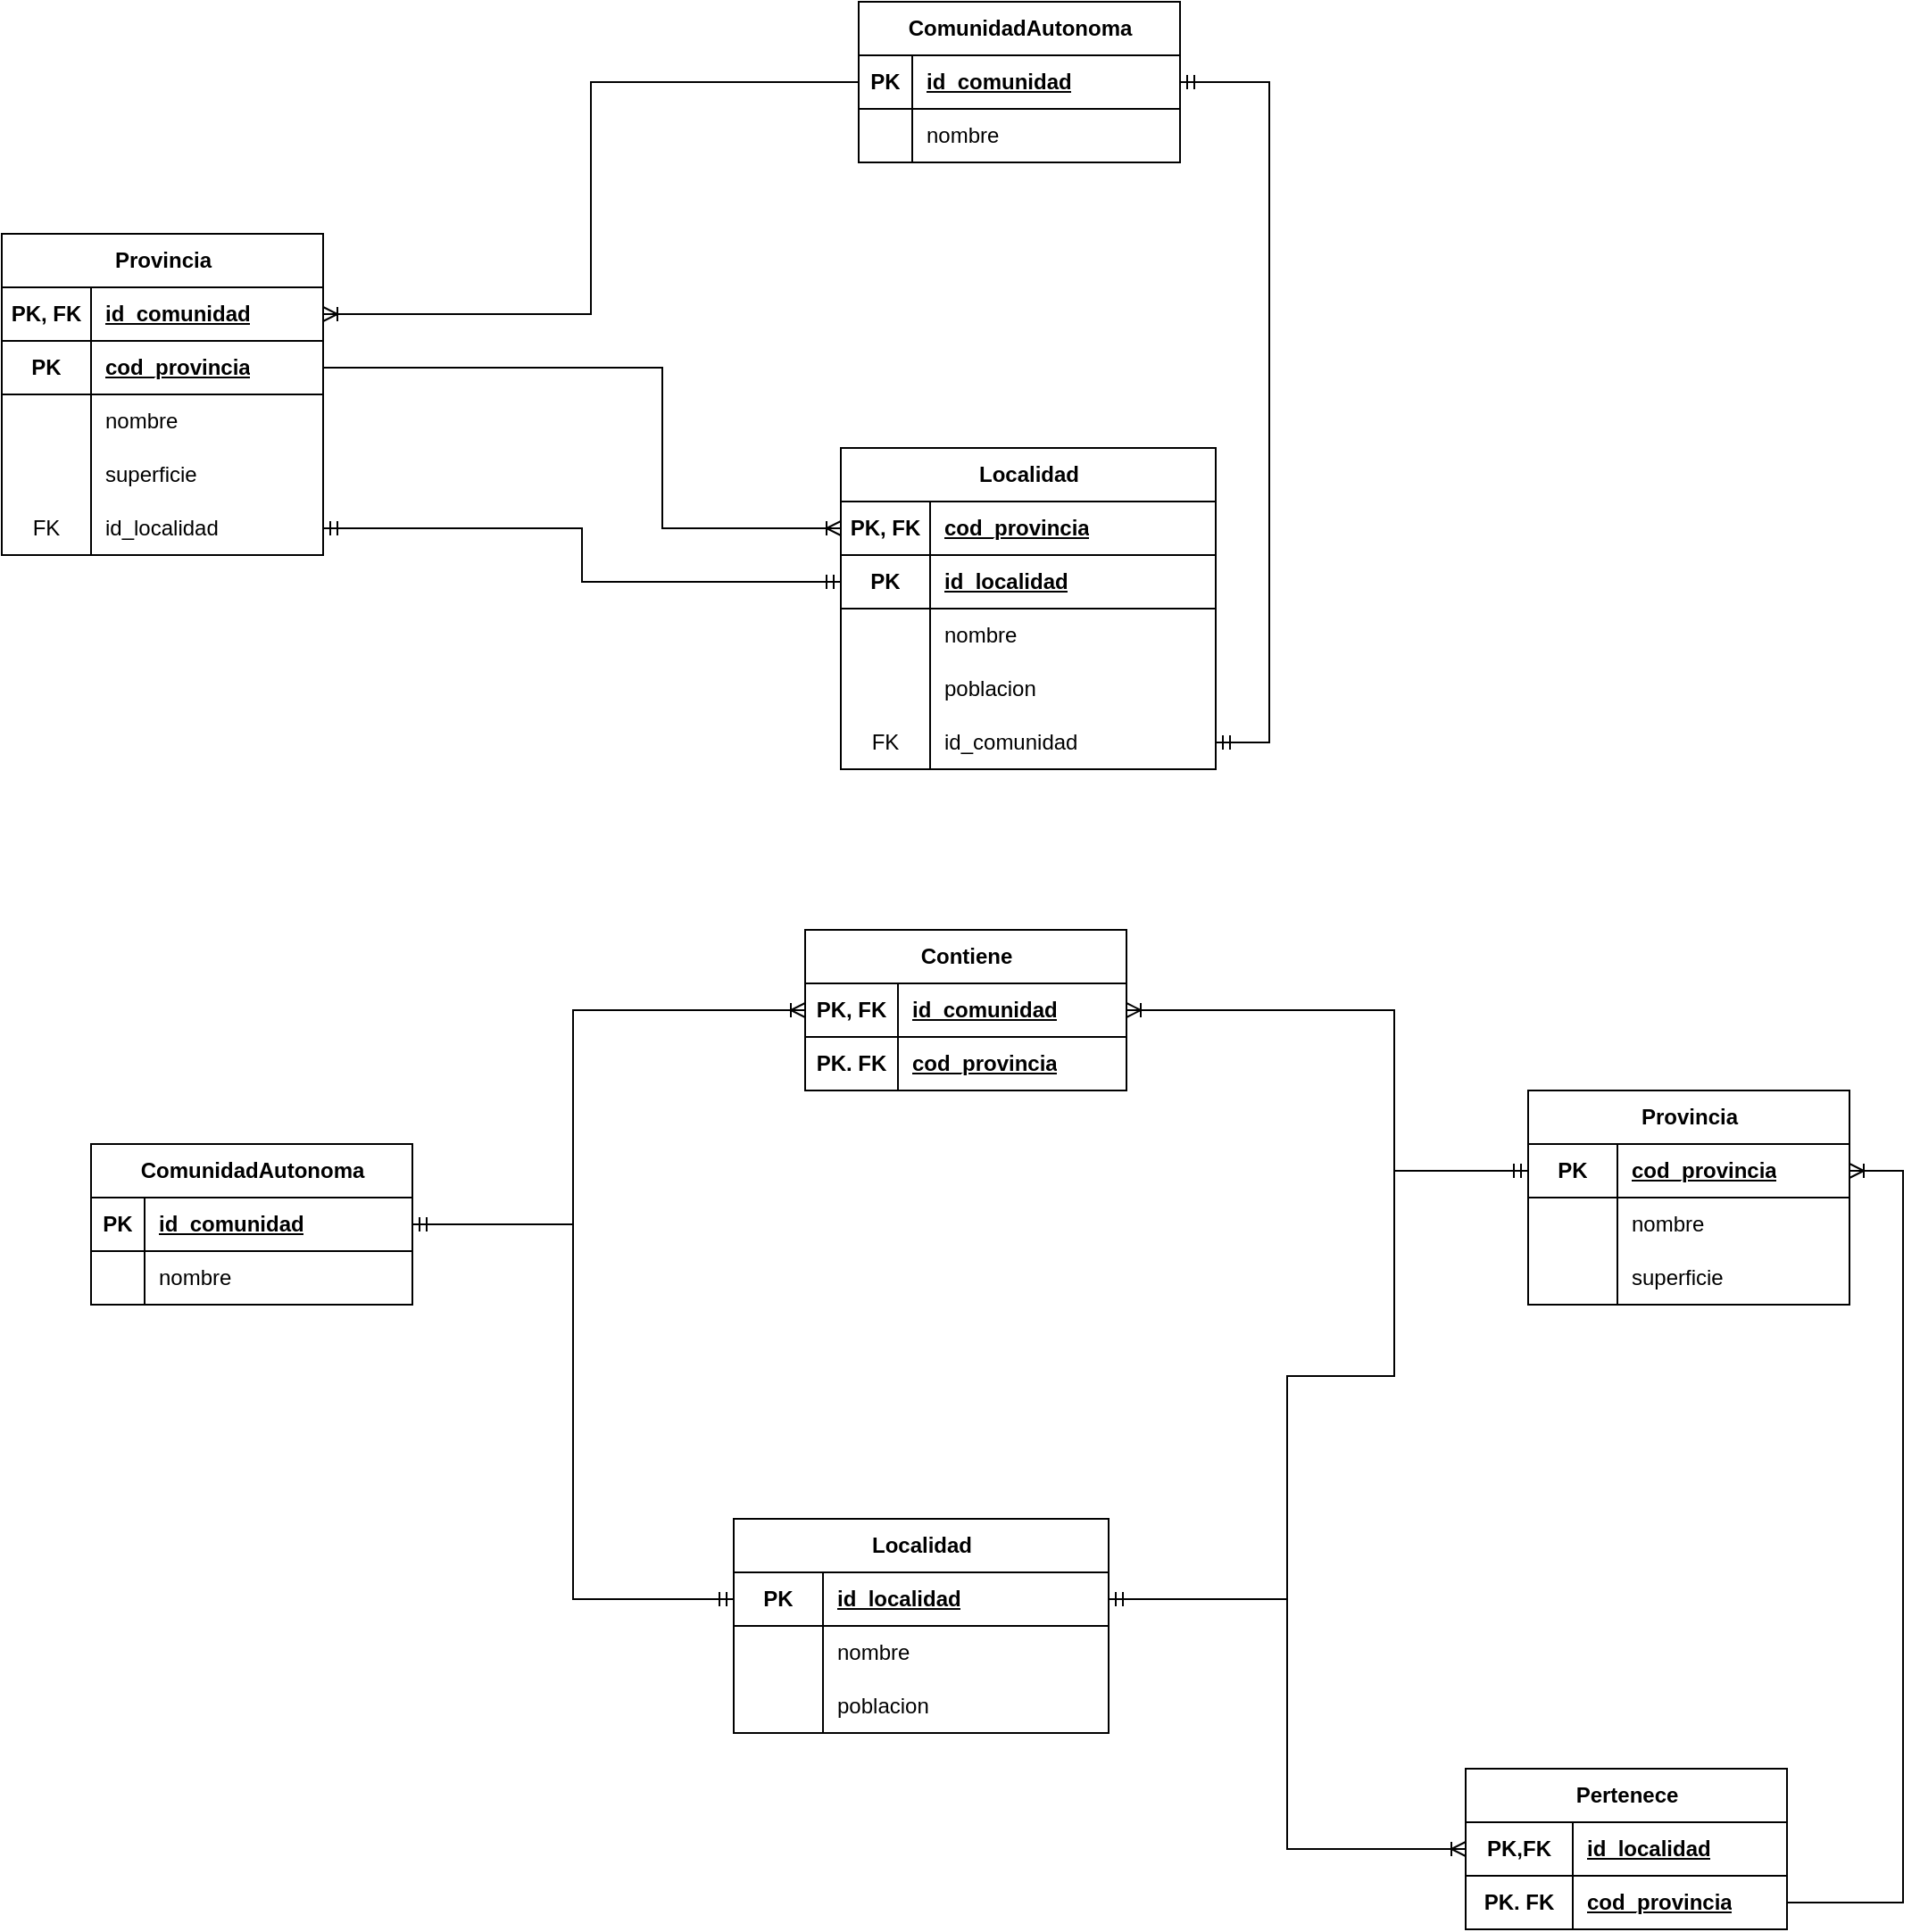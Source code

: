 <mxfile version="22.1.21" type="device">
  <diagram id="R2lEEEUBdFMjLlhIrx00" name="Page-1">
    <mxGraphModel dx="2537" dy="2093" grid="1" gridSize="10" guides="1" tooltips="1" connect="1" arrows="1" fold="1" page="1" pageScale="1" pageWidth="850" pageHeight="1100" math="0" shadow="0" extFonts="Permanent Marker^https://fonts.googleapis.com/css?family=Permanent+Marker">
      <root>
        <mxCell id="0" />
        <mxCell id="1" parent="0" />
        <mxCell id="iid3yzYZGZZN3bT5JCuP-1" value="ComunidadAutonoma" style="shape=table;startSize=30;container=1;collapsible=1;childLayout=tableLayout;fixedRows=1;rowLines=0;fontStyle=1;align=center;resizeLast=1;html=1;" vertex="1" parent="1">
          <mxGeometry x="-130" y="-90" width="180" height="90" as="geometry" />
        </mxCell>
        <mxCell id="iid3yzYZGZZN3bT5JCuP-2" value="" style="shape=tableRow;horizontal=0;startSize=0;swimlaneHead=0;swimlaneBody=0;fillColor=none;collapsible=0;dropTarget=0;points=[[0,0.5],[1,0.5]];portConstraint=eastwest;top=0;left=0;right=0;bottom=1;" vertex="1" parent="iid3yzYZGZZN3bT5JCuP-1">
          <mxGeometry y="30" width="180" height="30" as="geometry" />
        </mxCell>
        <mxCell id="iid3yzYZGZZN3bT5JCuP-3" value="PK" style="shape=partialRectangle;connectable=0;fillColor=none;top=0;left=0;bottom=0;right=0;fontStyle=1;overflow=hidden;whiteSpace=wrap;html=1;" vertex="1" parent="iid3yzYZGZZN3bT5JCuP-2">
          <mxGeometry width="30" height="30" as="geometry">
            <mxRectangle width="30" height="30" as="alternateBounds" />
          </mxGeometry>
        </mxCell>
        <mxCell id="iid3yzYZGZZN3bT5JCuP-4" value="id_comunidad" style="shape=partialRectangle;connectable=0;fillColor=none;top=0;left=0;bottom=0;right=0;align=left;spacingLeft=6;fontStyle=5;overflow=hidden;whiteSpace=wrap;html=1;" vertex="1" parent="iid3yzYZGZZN3bT5JCuP-2">
          <mxGeometry x="30" width="150" height="30" as="geometry">
            <mxRectangle width="150" height="30" as="alternateBounds" />
          </mxGeometry>
        </mxCell>
        <mxCell id="iid3yzYZGZZN3bT5JCuP-5" value="" style="shape=tableRow;horizontal=0;startSize=0;swimlaneHead=0;swimlaneBody=0;fillColor=none;collapsible=0;dropTarget=0;points=[[0,0.5],[1,0.5]];portConstraint=eastwest;top=0;left=0;right=0;bottom=0;" vertex="1" parent="iid3yzYZGZZN3bT5JCuP-1">
          <mxGeometry y="60" width="180" height="30" as="geometry" />
        </mxCell>
        <mxCell id="iid3yzYZGZZN3bT5JCuP-6" value="" style="shape=partialRectangle;connectable=0;fillColor=none;top=0;left=0;bottom=0;right=0;editable=1;overflow=hidden;whiteSpace=wrap;html=1;" vertex="1" parent="iid3yzYZGZZN3bT5JCuP-5">
          <mxGeometry width="30" height="30" as="geometry">
            <mxRectangle width="30" height="30" as="alternateBounds" />
          </mxGeometry>
        </mxCell>
        <mxCell id="iid3yzYZGZZN3bT5JCuP-7" value="nombre" style="shape=partialRectangle;connectable=0;fillColor=none;top=0;left=0;bottom=0;right=0;align=left;spacingLeft=6;overflow=hidden;whiteSpace=wrap;html=1;" vertex="1" parent="iid3yzYZGZZN3bT5JCuP-5">
          <mxGeometry x="30" width="150" height="30" as="geometry">
            <mxRectangle width="150" height="30" as="alternateBounds" />
          </mxGeometry>
        </mxCell>
        <mxCell id="iid3yzYZGZZN3bT5JCuP-14" value="Provincia" style="shape=table;startSize=30;container=1;collapsible=1;childLayout=tableLayout;fixedRows=1;rowLines=0;fontStyle=1;align=center;resizeLast=1;html=1;" vertex="1" parent="1">
          <mxGeometry x="-610" y="40" width="180" height="180" as="geometry" />
        </mxCell>
        <mxCell id="iid3yzYZGZZN3bT5JCuP-51" value="" style="shape=tableRow;horizontal=0;startSize=0;swimlaneHead=0;swimlaneBody=0;fillColor=none;collapsible=0;dropTarget=0;points=[[0,0.5],[1,0.5]];portConstraint=eastwest;top=0;left=0;right=0;bottom=1;" vertex="1" parent="iid3yzYZGZZN3bT5JCuP-14">
          <mxGeometry y="30" width="180" height="30" as="geometry" />
        </mxCell>
        <mxCell id="iid3yzYZGZZN3bT5JCuP-52" value="PK, FK" style="shape=partialRectangle;connectable=0;fillColor=none;top=0;left=0;bottom=0;right=0;fontStyle=1;overflow=hidden;whiteSpace=wrap;html=1;" vertex="1" parent="iid3yzYZGZZN3bT5JCuP-51">
          <mxGeometry width="50" height="30" as="geometry">
            <mxRectangle width="50" height="30" as="alternateBounds" />
          </mxGeometry>
        </mxCell>
        <mxCell id="iid3yzYZGZZN3bT5JCuP-53" value="id_comunidad" style="shape=partialRectangle;connectable=0;fillColor=none;top=0;left=0;bottom=0;right=0;align=left;spacingLeft=6;fontStyle=5;overflow=hidden;whiteSpace=wrap;html=1;" vertex="1" parent="iid3yzYZGZZN3bT5JCuP-51">
          <mxGeometry x="50" width="130" height="30" as="geometry">
            <mxRectangle width="130" height="30" as="alternateBounds" />
          </mxGeometry>
        </mxCell>
        <mxCell id="iid3yzYZGZZN3bT5JCuP-15" value="" style="shape=tableRow;horizontal=0;startSize=0;swimlaneHead=0;swimlaneBody=0;fillColor=none;collapsible=0;dropTarget=0;points=[[0,0.5],[1,0.5]];portConstraint=eastwest;top=0;left=0;right=0;bottom=1;" vertex="1" parent="iid3yzYZGZZN3bT5JCuP-14">
          <mxGeometry y="60" width="180" height="30" as="geometry" />
        </mxCell>
        <mxCell id="iid3yzYZGZZN3bT5JCuP-16" value="PK" style="shape=partialRectangle;connectable=0;fillColor=none;top=0;left=0;bottom=0;right=0;fontStyle=1;overflow=hidden;whiteSpace=wrap;html=1;" vertex="1" parent="iid3yzYZGZZN3bT5JCuP-15">
          <mxGeometry width="50" height="30" as="geometry">
            <mxRectangle width="50" height="30" as="alternateBounds" />
          </mxGeometry>
        </mxCell>
        <mxCell id="iid3yzYZGZZN3bT5JCuP-17" value="cod_provincia" style="shape=partialRectangle;connectable=0;fillColor=none;top=0;left=0;bottom=0;right=0;align=left;spacingLeft=6;fontStyle=5;overflow=hidden;whiteSpace=wrap;html=1;" vertex="1" parent="iid3yzYZGZZN3bT5JCuP-15">
          <mxGeometry x="50" width="130" height="30" as="geometry">
            <mxRectangle width="130" height="30" as="alternateBounds" />
          </mxGeometry>
        </mxCell>
        <mxCell id="iid3yzYZGZZN3bT5JCuP-18" value="" style="shape=tableRow;horizontal=0;startSize=0;swimlaneHead=0;swimlaneBody=0;fillColor=none;collapsible=0;dropTarget=0;points=[[0,0.5],[1,0.5]];portConstraint=eastwest;top=0;left=0;right=0;bottom=0;" vertex="1" parent="iid3yzYZGZZN3bT5JCuP-14">
          <mxGeometry y="90" width="180" height="30" as="geometry" />
        </mxCell>
        <mxCell id="iid3yzYZGZZN3bT5JCuP-19" value="" style="shape=partialRectangle;connectable=0;fillColor=none;top=0;left=0;bottom=0;right=0;editable=1;overflow=hidden;whiteSpace=wrap;html=1;" vertex="1" parent="iid3yzYZGZZN3bT5JCuP-18">
          <mxGeometry width="50" height="30" as="geometry">
            <mxRectangle width="50" height="30" as="alternateBounds" />
          </mxGeometry>
        </mxCell>
        <mxCell id="iid3yzYZGZZN3bT5JCuP-20" value="nombre" style="shape=partialRectangle;connectable=0;fillColor=none;top=0;left=0;bottom=0;right=0;align=left;spacingLeft=6;overflow=hidden;whiteSpace=wrap;html=1;" vertex="1" parent="iid3yzYZGZZN3bT5JCuP-18">
          <mxGeometry x="50" width="130" height="30" as="geometry">
            <mxRectangle width="130" height="30" as="alternateBounds" />
          </mxGeometry>
        </mxCell>
        <mxCell id="iid3yzYZGZZN3bT5JCuP-21" value="" style="shape=tableRow;horizontal=0;startSize=0;swimlaneHead=0;swimlaneBody=0;fillColor=none;collapsible=0;dropTarget=0;points=[[0,0.5],[1,0.5]];portConstraint=eastwest;top=0;left=0;right=0;bottom=0;" vertex="1" parent="iid3yzYZGZZN3bT5JCuP-14">
          <mxGeometry y="120" width="180" height="30" as="geometry" />
        </mxCell>
        <mxCell id="iid3yzYZGZZN3bT5JCuP-22" value="" style="shape=partialRectangle;connectable=0;fillColor=none;top=0;left=0;bottom=0;right=0;editable=1;overflow=hidden;whiteSpace=wrap;html=1;" vertex="1" parent="iid3yzYZGZZN3bT5JCuP-21">
          <mxGeometry width="50" height="30" as="geometry">
            <mxRectangle width="50" height="30" as="alternateBounds" />
          </mxGeometry>
        </mxCell>
        <mxCell id="iid3yzYZGZZN3bT5JCuP-23" value="superficie" style="shape=partialRectangle;connectable=0;fillColor=none;top=0;left=0;bottom=0;right=0;align=left;spacingLeft=6;overflow=hidden;whiteSpace=wrap;html=1;" vertex="1" parent="iid3yzYZGZZN3bT5JCuP-21">
          <mxGeometry x="50" width="130" height="30" as="geometry">
            <mxRectangle width="130" height="30" as="alternateBounds" />
          </mxGeometry>
        </mxCell>
        <mxCell id="iid3yzYZGZZN3bT5JCuP-44" value="" style="shape=tableRow;horizontal=0;startSize=0;swimlaneHead=0;swimlaneBody=0;fillColor=none;collapsible=0;dropTarget=0;points=[[0,0.5],[1,0.5]];portConstraint=eastwest;top=0;left=0;right=0;bottom=0;" vertex="1" parent="iid3yzYZGZZN3bT5JCuP-14">
          <mxGeometry y="150" width="180" height="30" as="geometry" />
        </mxCell>
        <mxCell id="iid3yzYZGZZN3bT5JCuP-45" value="FK" style="shape=partialRectangle;connectable=0;fillColor=none;top=0;left=0;bottom=0;right=0;fontStyle=0;overflow=hidden;whiteSpace=wrap;html=1;" vertex="1" parent="iid3yzYZGZZN3bT5JCuP-44">
          <mxGeometry width="50" height="30" as="geometry">
            <mxRectangle width="50" height="30" as="alternateBounds" />
          </mxGeometry>
        </mxCell>
        <mxCell id="iid3yzYZGZZN3bT5JCuP-46" value="id_localidad" style="shape=partialRectangle;connectable=0;fillColor=none;top=0;left=0;bottom=0;right=0;align=left;spacingLeft=6;fontStyle=0;overflow=hidden;whiteSpace=wrap;html=1;" vertex="1" parent="iid3yzYZGZZN3bT5JCuP-44">
          <mxGeometry x="50" width="130" height="30" as="geometry">
            <mxRectangle width="130" height="30" as="alternateBounds" />
          </mxGeometry>
        </mxCell>
        <mxCell id="iid3yzYZGZZN3bT5JCuP-27" value="Localidad" style="shape=table;startSize=30;container=1;collapsible=1;childLayout=tableLayout;fixedRows=1;rowLines=0;fontStyle=1;align=center;resizeLast=1;html=1;" vertex="1" parent="1">
          <mxGeometry x="-140" y="160" width="210" height="180" as="geometry" />
        </mxCell>
        <mxCell id="iid3yzYZGZZN3bT5JCuP-48" value="" style="shape=tableRow;horizontal=0;startSize=0;swimlaneHead=0;swimlaneBody=0;fillColor=none;collapsible=0;dropTarget=0;points=[[0,0.5],[1,0.5]];portConstraint=eastwest;top=0;left=0;right=0;bottom=1;" vertex="1" parent="iid3yzYZGZZN3bT5JCuP-27">
          <mxGeometry y="30" width="210" height="30" as="geometry" />
        </mxCell>
        <mxCell id="iid3yzYZGZZN3bT5JCuP-49" value="PK, FK" style="shape=partialRectangle;connectable=0;fillColor=none;top=0;left=0;bottom=0;right=0;fontStyle=1;overflow=hidden;whiteSpace=wrap;html=1;" vertex="1" parent="iid3yzYZGZZN3bT5JCuP-48">
          <mxGeometry width="50" height="30" as="geometry">
            <mxRectangle width="50" height="30" as="alternateBounds" />
          </mxGeometry>
        </mxCell>
        <mxCell id="iid3yzYZGZZN3bT5JCuP-50" value="cod_provincia" style="shape=partialRectangle;connectable=0;fillColor=none;top=0;left=0;bottom=0;right=0;align=left;spacingLeft=6;fontStyle=5;overflow=hidden;whiteSpace=wrap;html=1;" vertex="1" parent="iid3yzYZGZZN3bT5JCuP-48">
          <mxGeometry x="50" width="160" height="30" as="geometry">
            <mxRectangle width="160" height="30" as="alternateBounds" />
          </mxGeometry>
        </mxCell>
        <mxCell id="iid3yzYZGZZN3bT5JCuP-28" value="" style="shape=tableRow;horizontal=0;startSize=0;swimlaneHead=0;swimlaneBody=0;fillColor=none;collapsible=0;dropTarget=0;points=[[0,0.5],[1,0.5]];portConstraint=eastwest;top=0;left=0;right=0;bottom=1;" vertex="1" parent="iid3yzYZGZZN3bT5JCuP-27">
          <mxGeometry y="60" width="210" height="30" as="geometry" />
        </mxCell>
        <mxCell id="iid3yzYZGZZN3bT5JCuP-29" value="PK" style="shape=partialRectangle;connectable=0;fillColor=none;top=0;left=0;bottom=0;right=0;fontStyle=1;overflow=hidden;whiteSpace=wrap;html=1;" vertex="1" parent="iid3yzYZGZZN3bT5JCuP-28">
          <mxGeometry width="50" height="30" as="geometry">
            <mxRectangle width="50" height="30" as="alternateBounds" />
          </mxGeometry>
        </mxCell>
        <mxCell id="iid3yzYZGZZN3bT5JCuP-30" value="id_localidad" style="shape=partialRectangle;connectable=0;fillColor=none;top=0;left=0;bottom=0;right=0;align=left;spacingLeft=6;fontStyle=5;overflow=hidden;whiteSpace=wrap;html=1;" vertex="1" parent="iid3yzYZGZZN3bT5JCuP-28">
          <mxGeometry x="50" width="160" height="30" as="geometry">
            <mxRectangle width="160" height="30" as="alternateBounds" />
          </mxGeometry>
        </mxCell>
        <mxCell id="iid3yzYZGZZN3bT5JCuP-31" value="" style="shape=tableRow;horizontal=0;startSize=0;swimlaneHead=0;swimlaneBody=0;fillColor=none;collapsible=0;dropTarget=0;points=[[0,0.5],[1,0.5]];portConstraint=eastwest;top=0;left=0;right=0;bottom=0;" vertex="1" parent="iid3yzYZGZZN3bT5JCuP-27">
          <mxGeometry y="90" width="210" height="30" as="geometry" />
        </mxCell>
        <mxCell id="iid3yzYZGZZN3bT5JCuP-32" value="" style="shape=partialRectangle;connectable=0;fillColor=none;top=0;left=0;bottom=0;right=0;editable=1;overflow=hidden;whiteSpace=wrap;html=1;" vertex="1" parent="iid3yzYZGZZN3bT5JCuP-31">
          <mxGeometry width="50" height="30" as="geometry">
            <mxRectangle width="50" height="30" as="alternateBounds" />
          </mxGeometry>
        </mxCell>
        <mxCell id="iid3yzYZGZZN3bT5JCuP-33" value="nombre" style="shape=partialRectangle;connectable=0;fillColor=none;top=0;left=0;bottom=0;right=0;align=left;spacingLeft=6;overflow=hidden;whiteSpace=wrap;html=1;" vertex="1" parent="iid3yzYZGZZN3bT5JCuP-31">
          <mxGeometry x="50" width="160" height="30" as="geometry">
            <mxRectangle width="160" height="30" as="alternateBounds" />
          </mxGeometry>
        </mxCell>
        <mxCell id="iid3yzYZGZZN3bT5JCuP-34" value="" style="shape=tableRow;horizontal=0;startSize=0;swimlaneHead=0;swimlaneBody=0;fillColor=none;collapsible=0;dropTarget=0;points=[[0,0.5],[1,0.5]];portConstraint=eastwest;top=0;left=0;right=0;bottom=0;" vertex="1" parent="iid3yzYZGZZN3bT5JCuP-27">
          <mxGeometry y="120" width="210" height="30" as="geometry" />
        </mxCell>
        <mxCell id="iid3yzYZGZZN3bT5JCuP-35" value="" style="shape=partialRectangle;connectable=0;fillColor=none;top=0;left=0;bottom=0;right=0;editable=1;overflow=hidden;whiteSpace=wrap;html=1;" vertex="1" parent="iid3yzYZGZZN3bT5JCuP-34">
          <mxGeometry width="50" height="30" as="geometry">
            <mxRectangle width="50" height="30" as="alternateBounds" />
          </mxGeometry>
        </mxCell>
        <mxCell id="iid3yzYZGZZN3bT5JCuP-36" value="poblacion" style="shape=partialRectangle;connectable=0;fillColor=none;top=0;left=0;bottom=0;right=0;align=left;spacingLeft=6;overflow=hidden;whiteSpace=wrap;html=1;" vertex="1" parent="iid3yzYZGZZN3bT5JCuP-34">
          <mxGeometry x="50" width="160" height="30" as="geometry">
            <mxRectangle width="160" height="30" as="alternateBounds" />
          </mxGeometry>
        </mxCell>
        <mxCell id="iid3yzYZGZZN3bT5JCuP-40" value="" style="shape=tableRow;horizontal=0;startSize=0;swimlaneHead=0;swimlaneBody=0;fillColor=none;collapsible=0;dropTarget=0;points=[[0,0.5],[1,0.5]];portConstraint=eastwest;top=0;left=0;right=0;bottom=0;" vertex="1" parent="iid3yzYZGZZN3bT5JCuP-27">
          <mxGeometry y="150" width="210" height="30" as="geometry" />
        </mxCell>
        <mxCell id="iid3yzYZGZZN3bT5JCuP-41" value="FK" style="shape=partialRectangle;connectable=0;fillColor=none;top=0;left=0;bottom=0;right=0;fontStyle=0;overflow=hidden;whiteSpace=wrap;html=1;" vertex="1" parent="iid3yzYZGZZN3bT5JCuP-40">
          <mxGeometry width="50" height="30" as="geometry">
            <mxRectangle width="50" height="30" as="alternateBounds" />
          </mxGeometry>
        </mxCell>
        <mxCell id="iid3yzYZGZZN3bT5JCuP-42" value="id_comunidad" style="shape=partialRectangle;connectable=0;fillColor=none;top=0;left=0;bottom=0;right=0;align=left;spacingLeft=6;fontStyle=0;overflow=hidden;whiteSpace=wrap;html=1;" vertex="1" parent="iid3yzYZGZZN3bT5JCuP-40">
          <mxGeometry x="50" width="160" height="30" as="geometry">
            <mxRectangle width="160" height="30" as="alternateBounds" />
          </mxGeometry>
        </mxCell>
        <mxCell id="iid3yzYZGZZN3bT5JCuP-43" value="" style="edgeStyle=entityRelationEdgeStyle;fontSize=12;html=1;endArrow=ERmandOne;startArrow=ERmandOne;rounded=0;" edge="1" parent="1" source="iid3yzYZGZZN3bT5JCuP-40" target="iid3yzYZGZZN3bT5JCuP-2">
          <mxGeometry width="100" height="100" relative="1" as="geometry">
            <mxPoint x="-220" y="300" as="sourcePoint" />
            <mxPoint x="-220" y="-45" as="targetPoint" />
            <Array as="points">
              <mxPoint x="-480" y="185" />
              <mxPoint x="190" y="140" />
              <mxPoint x="200" y="-50" />
            </Array>
          </mxGeometry>
        </mxCell>
        <mxCell id="iid3yzYZGZZN3bT5JCuP-47" value="" style="edgeStyle=orthogonalEdgeStyle;fontSize=12;html=1;endArrow=ERmandOne;startArrow=ERmandOne;rounded=0;" edge="1" parent="1" source="iid3yzYZGZZN3bT5JCuP-28" target="iid3yzYZGZZN3bT5JCuP-44">
          <mxGeometry width="100" height="100" relative="1" as="geometry">
            <mxPoint x="260" y="270" as="sourcePoint" />
            <mxPoint x="360" y="170" as="targetPoint" />
          </mxGeometry>
        </mxCell>
        <mxCell id="iid3yzYZGZZN3bT5JCuP-54" value="" style="edgeStyle=orthogonalEdgeStyle;fontSize=12;html=1;endArrow=ERoneToMany;rounded=0;" edge="1" parent="1" source="iid3yzYZGZZN3bT5JCuP-2" target="iid3yzYZGZZN3bT5JCuP-51">
          <mxGeometry width="100" height="100" relative="1" as="geometry">
            <mxPoint x="-290" y="90" as="sourcePoint" />
            <mxPoint x="-190" y="-10" as="targetPoint" />
          </mxGeometry>
        </mxCell>
        <mxCell id="iid3yzYZGZZN3bT5JCuP-55" value="" style="edgeStyle=orthogonalEdgeStyle;fontSize=12;html=1;endArrow=ERoneToMany;rounded=0;" edge="1" parent="1" source="iid3yzYZGZZN3bT5JCuP-15" target="iid3yzYZGZZN3bT5JCuP-48">
          <mxGeometry width="100" height="100" relative="1" as="geometry">
            <mxPoint x="-210" y="160" as="sourcePoint" />
            <mxPoint x="-220" y="90" as="targetPoint" />
            <Array as="points">
              <mxPoint x="-240" y="115" />
              <mxPoint x="-240" y="205" />
            </Array>
          </mxGeometry>
        </mxCell>
        <mxCell id="iid3yzYZGZZN3bT5JCuP-69" value="Provincia" style="shape=table;startSize=30;container=1;collapsible=1;childLayout=tableLayout;fixedRows=1;rowLines=0;fontStyle=1;align=center;resizeLast=1;html=1;" vertex="1" parent="1">
          <mxGeometry x="245" y="520" width="180" height="120" as="geometry" />
        </mxCell>
        <mxCell id="iid3yzYZGZZN3bT5JCuP-73" value="" style="shape=tableRow;horizontal=0;startSize=0;swimlaneHead=0;swimlaneBody=0;fillColor=none;collapsible=0;dropTarget=0;points=[[0,0.5],[1,0.5]];portConstraint=eastwest;top=0;left=0;right=0;bottom=1;" vertex="1" parent="iid3yzYZGZZN3bT5JCuP-69">
          <mxGeometry y="30" width="180" height="30" as="geometry" />
        </mxCell>
        <mxCell id="iid3yzYZGZZN3bT5JCuP-74" value="PK" style="shape=partialRectangle;connectable=0;fillColor=none;top=0;left=0;bottom=0;right=0;fontStyle=1;overflow=hidden;whiteSpace=wrap;html=1;" vertex="1" parent="iid3yzYZGZZN3bT5JCuP-73">
          <mxGeometry width="50" height="30" as="geometry">
            <mxRectangle width="50" height="30" as="alternateBounds" />
          </mxGeometry>
        </mxCell>
        <mxCell id="iid3yzYZGZZN3bT5JCuP-75" value="cod_provincia" style="shape=partialRectangle;connectable=0;fillColor=none;top=0;left=0;bottom=0;right=0;align=left;spacingLeft=6;fontStyle=5;overflow=hidden;whiteSpace=wrap;html=1;" vertex="1" parent="iid3yzYZGZZN3bT5JCuP-73">
          <mxGeometry x="50" width="130" height="30" as="geometry">
            <mxRectangle width="130" height="30" as="alternateBounds" />
          </mxGeometry>
        </mxCell>
        <mxCell id="iid3yzYZGZZN3bT5JCuP-76" value="" style="shape=tableRow;horizontal=0;startSize=0;swimlaneHead=0;swimlaneBody=0;fillColor=none;collapsible=0;dropTarget=0;points=[[0,0.5],[1,0.5]];portConstraint=eastwest;top=0;left=0;right=0;bottom=0;" vertex="1" parent="iid3yzYZGZZN3bT5JCuP-69">
          <mxGeometry y="60" width="180" height="30" as="geometry" />
        </mxCell>
        <mxCell id="iid3yzYZGZZN3bT5JCuP-77" value="" style="shape=partialRectangle;connectable=0;fillColor=none;top=0;left=0;bottom=0;right=0;editable=1;overflow=hidden;whiteSpace=wrap;html=1;" vertex="1" parent="iid3yzYZGZZN3bT5JCuP-76">
          <mxGeometry width="50" height="30" as="geometry">
            <mxRectangle width="50" height="30" as="alternateBounds" />
          </mxGeometry>
        </mxCell>
        <mxCell id="iid3yzYZGZZN3bT5JCuP-78" value="nombre" style="shape=partialRectangle;connectable=0;fillColor=none;top=0;left=0;bottom=0;right=0;align=left;spacingLeft=6;overflow=hidden;whiteSpace=wrap;html=1;" vertex="1" parent="iid3yzYZGZZN3bT5JCuP-76">
          <mxGeometry x="50" width="130" height="30" as="geometry">
            <mxRectangle width="130" height="30" as="alternateBounds" />
          </mxGeometry>
        </mxCell>
        <mxCell id="iid3yzYZGZZN3bT5JCuP-79" value="" style="shape=tableRow;horizontal=0;startSize=0;swimlaneHead=0;swimlaneBody=0;fillColor=none;collapsible=0;dropTarget=0;points=[[0,0.5],[1,0.5]];portConstraint=eastwest;top=0;left=0;right=0;bottom=0;" vertex="1" parent="iid3yzYZGZZN3bT5JCuP-69">
          <mxGeometry y="90" width="180" height="30" as="geometry" />
        </mxCell>
        <mxCell id="iid3yzYZGZZN3bT5JCuP-80" value="" style="shape=partialRectangle;connectable=0;fillColor=none;top=0;left=0;bottom=0;right=0;editable=1;overflow=hidden;whiteSpace=wrap;html=1;" vertex="1" parent="iid3yzYZGZZN3bT5JCuP-79">
          <mxGeometry width="50" height="30" as="geometry">
            <mxRectangle width="50" height="30" as="alternateBounds" />
          </mxGeometry>
        </mxCell>
        <mxCell id="iid3yzYZGZZN3bT5JCuP-81" value="superficie" style="shape=partialRectangle;connectable=0;fillColor=none;top=0;left=0;bottom=0;right=0;align=left;spacingLeft=6;overflow=hidden;whiteSpace=wrap;html=1;" vertex="1" parent="iid3yzYZGZZN3bT5JCuP-79">
          <mxGeometry x="50" width="130" height="30" as="geometry">
            <mxRectangle width="130" height="30" as="alternateBounds" />
          </mxGeometry>
        </mxCell>
        <mxCell id="iid3yzYZGZZN3bT5JCuP-85" value="Localidad" style="shape=table;startSize=30;container=1;collapsible=1;childLayout=tableLayout;fixedRows=1;rowLines=0;fontStyle=1;align=center;resizeLast=1;html=1;" vertex="1" parent="1">
          <mxGeometry x="-200" y="760" width="210" height="120" as="geometry" />
        </mxCell>
        <mxCell id="iid3yzYZGZZN3bT5JCuP-89" value="" style="shape=tableRow;horizontal=0;startSize=0;swimlaneHead=0;swimlaneBody=0;fillColor=none;collapsible=0;dropTarget=0;points=[[0,0.5],[1,0.5]];portConstraint=eastwest;top=0;left=0;right=0;bottom=1;" vertex="1" parent="iid3yzYZGZZN3bT5JCuP-85">
          <mxGeometry y="30" width="210" height="30" as="geometry" />
        </mxCell>
        <mxCell id="iid3yzYZGZZN3bT5JCuP-90" value="PK" style="shape=partialRectangle;connectable=0;fillColor=none;top=0;left=0;bottom=0;right=0;fontStyle=1;overflow=hidden;whiteSpace=wrap;html=1;" vertex="1" parent="iid3yzYZGZZN3bT5JCuP-89">
          <mxGeometry width="50" height="30" as="geometry">
            <mxRectangle width="50" height="30" as="alternateBounds" />
          </mxGeometry>
        </mxCell>
        <mxCell id="iid3yzYZGZZN3bT5JCuP-91" value="id_localidad" style="shape=partialRectangle;connectable=0;fillColor=none;top=0;left=0;bottom=0;right=0;align=left;spacingLeft=6;fontStyle=5;overflow=hidden;whiteSpace=wrap;html=1;" vertex="1" parent="iid3yzYZGZZN3bT5JCuP-89">
          <mxGeometry x="50" width="160" height="30" as="geometry">
            <mxRectangle width="160" height="30" as="alternateBounds" />
          </mxGeometry>
        </mxCell>
        <mxCell id="iid3yzYZGZZN3bT5JCuP-92" value="" style="shape=tableRow;horizontal=0;startSize=0;swimlaneHead=0;swimlaneBody=0;fillColor=none;collapsible=0;dropTarget=0;points=[[0,0.5],[1,0.5]];portConstraint=eastwest;top=0;left=0;right=0;bottom=0;" vertex="1" parent="iid3yzYZGZZN3bT5JCuP-85">
          <mxGeometry y="60" width="210" height="30" as="geometry" />
        </mxCell>
        <mxCell id="iid3yzYZGZZN3bT5JCuP-93" value="" style="shape=partialRectangle;connectable=0;fillColor=none;top=0;left=0;bottom=0;right=0;editable=1;overflow=hidden;whiteSpace=wrap;html=1;" vertex="1" parent="iid3yzYZGZZN3bT5JCuP-92">
          <mxGeometry width="50" height="30" as="geometry">
            <mxRectangle width="50" height="30" as="alternateBounds" />
          </mxGeometry>
        </mxCell>
        <mxCell id="iid3yzYZGZZN3bT5JCuP-94" value="nombre" style="shape=partialRectangle;connectable=0;fillColor=none;top=0;left=0;bottom=0;right=0;align=left;spacingLeft=6;overflow=hidden;whiteSpace=wrap;html=1;" vertex="1" parent="iid3yzYZGZZN3bT5JCuP-92">
          <mxGeometry x="50" width="160" height="30" as="geometry">
            <mxRectangle width="160" height="30" as="alternateBounds" />
          </mxGeometry>
        </mxCell>
        <mxCell id="iid3yzYZGZZN3bT5JCuP-95" value="" style="shape=tableRow;horizontal=0;startSize=0;swimlaneHead=0;swimlaneBody=0;fillColor=none;collapsible=0;dropTarget=0;points=[[0,0.5],[1,0.5]];portConstraint=eastwest;top=0;left=0;right=0;bottom=0;" vertex="1" parent="iid3yzYZGZZN3bT5JCuP-85">
          <mxGeometry y="90" width="210" height="30" as="geometry" />
        </mxCell>
        <mxCell id="iid3yzYZGZZN3bT5JCuP-96" value="" style="shape=partialRectangle;connectable=0;fillColor=none;top=0;left=0;bottom=0;right=0;editable=1;overflow=hidden;whiteSpace=wrap;html=1;" vertex="1" parent="iid3yzYZGZZN3bT5JCuP-95">
          <mxGeometry width="50" height="30" as="geometry">
            <mxRectangle width="50" height="30" as="alternateBounds" />
          </mxGeometry>
        </mxCell>
        <mxCell id="iid3yzYZGZZN3bT5JCuP-97" value="poblacion" style="shape=partialRectangle;connectable=0;fillColor=none;top=0;left=0;bottom=0;right=0;align=left;spacingLeft=6;overflow=hidden;whiteSpace=wrap;html=1;" vertex="1" parent="iid3yzYZGZZN3bT5JCuP-95">
          <mxGeometry x="50" width="160" height="30" as="geometry">
            <mxRectangle width="160" height="30" as="alternateBounds" />
          </mxGeometry>
        </mxCell>
        <mxCell id="iid3yzYZGZZN3bT5JCuP-101" value="ComunidadAutonoma" style="shape=table;startSize=30;container=1;collapsible=1;childLayout=tableLayout;fixedRows=1;rowLines=0;fontStyle=1;align=center;resizeLast=1;html=1;" vertex="1" parent="1">
          <mxGeometry x="-560" y="550" width="180" height="90" as="geometry" />
        </mxCell>
        <mxCell id="iid3yzYZGZZN3bT5JCuP-102" value="" style="shape=tableRow;horizontal=0;startSize=0;swimlaneHead=0;swimlaneBody=0;fillColor=none;collapsible=0;dropTarget=0;points=[[0,0.5],[1,0.5]];portConstraint=eastwest;top=0;left=0;right=0;bottom=1;" vertex="1" parent="iid3yzYZGZZN3bT5JCuP-101">
          <mxGeometry y="30" width="180" height="30" as="geometry" />
        </mxCell>
        <mxCell id="iid3yzYZGZZN3bT5JCuP-103" value="PK" style="shape=partialRectangle;connectable=0;fillColor=none;top=0;left=0;bottom=0;right=0;fontStyle=1;overflow=hidden;whiteSpace=wrap;html=1;" vertex="1" parent="iid3yzYZGZZN3bT5JCuP-102">
          <mxGeometry width="30" height="30" as="geometry">
            <mxRectangle width="30" height="30" as="alternateBounds" />
          </mxGeometry>
        </mxCell>
        <mxCell id="iid3yzYZGZZN3bT5JCuP-104" value="id_comunidad" style="shape=partialRectangle;connectable=0;fillColor=none;top=0;left=0;bottom=0;right=0;align=left;spacingLeft=6;fontStyle=5;overflow=hidden;whiteSpace=wrap;html=1;" vertex="1" parent="iid3yzYZGZZN3bT5JCuP-102">
          <mxGeometry x="30" width="150" height="30" as="geometry">
            <mxRectangle width="150" height="30" as="alternateBounds" />
          </mxGeometry>
        </mxCell>
        <mxCell id="iid3yzYZGZZN3bT5JCuP-105" value="" style="shape=tableRow;horizontal=0;startSize=0;swimlaneHead=0;swimlaneBody=0;fillColor=none;collapsible=0;dropTarget=0;points=[[0,0.5],[1,0.5]];portConstraint=eastwest;top=0;left=0;right=0;bottom=0;" vertex="1" parent="iid3yzYZGZZN3bT5JCuP-101">
          <mxGeometry y="60" width="180" height="30" as="geometry" />
        </mxCell>
        <mxCell id="iid3yzYZGZZN3bT5JCuP-106" value="" style="shape=partialRectangle;connectable=0;fillColor=none;top=0;left=0;bottom=0;right=0;editable=1;overflow=hidden;whiteSpace=wrap;html=1;" vertex="1" parent="iid3yzYZGZZN3bT5JCuP-105">
          <mxGeometry width="30" height="30" as="geometry">
            <mxRectangle width="30" height="30" as="alternateBounds" />
          </mxGeometry>
        </mxCell>
        <mxCell id="iid3yzYZGZZN3bT5JCuP-107" value="nombre" style="shape=partialRectangle;connectable=0;fillColor=none;top=0;left=0;bottom=0;right=0;align=left;spacingLeft=6;overflow=hidden;whiteSpace=wrap;html=1;" vertex="1" parent="iid3yzYZGZZN3bT5JCuP-105">
          <mxGeometry x="30" width="150" height="30" as="geometry">
            <mxRectangle width="150" height="30" as="alternateBounds" />
          </mxGeometry>
        </mxCell>
        <mxCell id="iid3yzYZGZZN3bT5JCuP-108" value="" style="edgeStyle=orthogonalEdgeStyle;fontSize=12;html=1;endArrow=ERmandOne;startArrow=ERmandOne;rounded=0;" edge="1" parent="1" source="iid3yzYZGZZN3bT5JCuP-89" target="iid3yzYZGZZN3bT5JCuP-102">
          <mxGeometry width="100" height="100" relative="1" as="geometry">
            <mxPoint x="-300" y="830" as="sourcePoint" />
            <mxPoint x="-200" y="730" as="targetPoint" />
          </mxGeometry>
        </mxCell>
        <mxCell id="iid3yzYZGZZN3bT5JCuP-109" value="" style="edgeStyle=orthogonalEdgeStyle;fontSize=12;html=1;endArrow=ERmandOne;startArrow=ERmandOne;rounded=0;" edge="1" parent="1" source="iid3yzYZGZZN3bT5JCuP-89" target="iid3yzYZGZZN3bT5JCuP-73">
          <mxGeometry width="100" height="100" relative="1" as="geometry">
            <mxPoint x="120" y="830" as="sourcePoint" />
            <mxPoint x="220" y="730" as="targetPoint" />
            <Array as="points">
              <mxPoint x="110" y="805" />
              <mxPoint x="110" y="680" />
              <mxPoint x="170" y="680" />
              <mxPoint x="170" y="565" />
            </Array>
          </mxGeometry>
        </mxCell>
        <mxCell id="iid3yzYZGZZN3bT5JCuP-110" value="Contiene" style="shape=table;startSize=30;container=1;collapsible=1;childLayout=tableLayout;fixedRows=1;rowLines=0;fontStyle=1;align=center;resizeLast=1;html=1;" vertex="1" parent="1">
          <mxGeometry x="-160" y="430" width="180" height="90" as="geometry" />
        </mxCell>
        <mxCell id="iid3yzYZGZZN3bT5JCuP-111" value="" style="shape=tableRow;horizontal=0;startSize=0;swimlaneHead=0;swimlaneBody=0;fillColor=none;collapsible=0;dropTarget=0;points=[[0,0.5],[1,0.5]];portConstraint=eastwest;top=0;left=0;right=0;bottom=1;" vertex="1" parent="iid3yzYZGZZN3bT5JCuP-110">
          <mxGeometry y="30" width="180" height="30" as="geometry" />
        </mxCell>
        <mxCell id="iid3yzYZGZZN3bT5JCuP-112" value="PK, FK" style="shape=partialRectangle;connectable=0;fillColor=none;top=0;left=0;bottom=0;right=0;fontStyle=1;overflow=hidden;whiteSpace=wrap;html=1;" vertex="1" parent="iid3yzYZGZZN3bT5JCuP-111">
          <mxGeometry width="52" height="30" as="geometry">
            <mxRectangle width="52" height="30" as="alternateBounds" />
          </mxGeometry>
        </mxCell>
        <mxCell id="iid3yzYZGZZN3bT5JCuP-113" value="id_comunidad" style="shape=partialRectangle;connectable=0;fillColor=none;top=0;left=0;bottom=0;right=0;align=left;spacingLeft=6;fontStyle=5;overflow=hidden;whiteSpace=wrap;html=1;" vertex="1" parent="iid3yzYZGZZN3bT5JCuP-111">
          <mxGeometry x="52" width="128" height="30" as="geometry">
            <mxRectangle width="128" height="30" as="alternateBounds" />
          </mxGeometry>
        </mxCell>
        <mxCell id="iid3yzYZGZZN3bT5JCuP-123" value="" style="shape=tableRow;horizontal=0;startSize=0;swimlaneHead=0;swimlaneBody=0;fillColor=none;collapsible=0;dropTarget=0;points=[[0,0.5],[1,0.5]];portConstraint=eastwest;top=0;left=0;right=0;bottom=1;" vertex="1" parent="iid3yzYZGZZN3bT5JCuP-110">
          <mxGeometry y="60" width="180" height="30" as="geometry" />
        </mxCell>
        <mxCell id="iid3yzYZGZZN3bT5JCuP-124" value="PK. FK" style="shape=partialRectangle;connectable=0;fillColor=none;top=0;left=0;bottom=0;right=0;fontStyle=1;overflow=hidden;whiteSpace=wrap;html=1;" vertex="1" parent="iid3yzYZGZZN3bT5JCuP-123">
          <mxGeometry width="52" height="30" as="geometry">
            <mxRectangle width="52" height="30" as="alternateBounds" />
          </mxGeometry>
        </mxCell>
        <mxCell id="iid3yzYZGZZN3bT5JCuP-125" value="cod_provincia" style="shape=partialRectangle;connectable=0;fillColor=none;top=0;left=0;bottom=0;right=0;align=left;spacingLeft=6;fontStyle=5;overflow=hidden;whiteSpace=wrap;html=1;" vertex="1" parent="iid3yzYZGZZN3bT5JCuP-123">
          <mxGeometry x="52" width="128" height="30" as="geometry">
            <mxRectangle width="128" height="30" as="alternateBounds" />
          </mxGeometry>
        </mxCell>
        <mxCell id="iid3yzYZGZZN3bT5JCuP-126" value="" style="edgeStyle=orthogonalEdgeStyle;fontSize=12;html=1;endArrow=ERoneToMany;rounded=0;" edge="1" parent="1" source="iid3yzYZGZZN3bT5JCuP-102" target="iid3yzYZGZZN3bT5JCuP-111">
          <mxGeometry width="100" height="100" relative="1" as="geometry">
            <mxPoint x="-230" y="590.0" as="sourcePoint" />
            <mxPoint x="-220" y="410.0" as="targetPoint" />
            <Array as="points">
              <mxPoint x="-290" y="595" />
              <mxPoint x="-290" y="475" />
            </Array>
          </mxGeometry>
        </mxCell>
        <mxCell id="iid3yzYZGZZN3bT5JCuP-129" value="" style="edgeStyle=orthogonalEdgeStyle;fontSize=12;html=1;endArrow=ERoneToMany;rounded=0;exitX=0;exitY=0.5;exitDx=0;exitDy=0;" edge="1" parent="1" source="iid3yzYZGZZN3bT5JCuP-73" target="iid3yzYZGZZN3bT5JCuP-111">
          <mxGeometry width="100" height="100" relative="1" as="geometry">
            <mxPoint x="315" y="480.0" as="sourcePoint" />
            <mxPoint x="90" y="420.0" as="targetPoint" />
            <Array as="points">
              <mxPoint x="170" y="565" />
              <mxPoint x="170" y="475" />
            </Array>
          </mxGeometry>
        </mxCell>
        <mxCell id="iid3yzYZGZZN3bT5JCuP-131" value="Pertenece" style="shape=table;startSize=30;container=1;collapsible=1;childLayout=tableLayout;fixedRows=1;rowLines=0;fontStyle=1;align=center;resizeLast=1;html=1;" vertex="1" parent="1">
          <mxGeometry x="210" y="900" width="180" height="90" as="geometry" />
        </mxCell>
        <mxCell id="iid3yzYZGZZN3bT5JCuP-132" value="" style="shape=tableRow;horizontal=0;startSize=0;swimlaneHead=0;swimlaneBody=0;fillColor=none;collapsible=0;dropTarget=0;points=[[0,0.5],[1,0.5]];portConstraint=eastwest;top=0;left=0;right=0;bottom=1;" vertex="1" parent="iid3yzYZGZZN3bT5JCuP-131">
          <mxGeometry y="30" width="180" height="30" as="geometry" />
        </mxCell>
        <mxCell id="iid3yzYZGZZN3bT5JCuP-133" value="PK,FK" style="shape=partialRectangle;connectable=0;fillColor=none;top=0;left=0;bottom=0;right=0;fontStyle=1;overflow=hidden;whiteSpace=wrap;html=1;" vertex="1" parent="iid3yzYZGZZN3bT5JCuP-132">
          <mxGeometry width="60" height="30" as="geometry">
            <mxRectangle width="60" height="30" as="alternateBounds" />
          </mxGeometry>
        </mxCell>
        <mxCell id="iid3yzYZGZZN3bT5JCuP-134" value="id_localidad" style="shape=partialRectangle;connectable=0;fillColor=none;top=0;left=0;bottom=0;right=0;align=left;spacingLeft=6;fontStyle=5;overflow=hidden;whiteSpace=wrap;html=1;" vertex="1" parent="iid3yzYZGZZN3bT5JCuP-132">
          <mxGeometry x="60" width="120" height="30" as="geometry">
            <mxRectangle width="120" height="30" as="alternateBounds" />
          </mxGeometry>
        </mxCell>
        <mxCell id="iid3yzYZGZZN3bT5JCuP-144" value="" style="shape=tableRow;horizontal=0;startSize=0;swimlaneHead=0;swimlaneBody=0;fillColor=none;collapsible=0;dropTarget=0;points=[[0,0.5],[1,0.5]];portConstraint=eastwest;top=0;left=0;right=0;bottom=1;" vertex="1" parent="iid3yzYZGZZN3bT5JCuP-131">
          <mxGeometry y="60" width="180" height="30" as="geometry" />
        </mxCell>
        <mxCell id="iid3yzYZGZZN3bT5JCuP-145" value="PK. FK" style="shape=partialRectangle;connectable=0;fillColor=none;top=0;left=0;bottom=0;right=0;fontStyle=1;overflow=hidden;whiteSpace=wrap;html=1;" vertex="1" parent="iid3yzYZGZZN3bT5JCuP-144">
          <mxGeometry width="60" height="30" as="geometry">
            <mxRectangle width="60" height="30" as="alternateBounds" />
          </mxGeometry>
        </mxCell>
        <mxCell id="iid3yzYZGZZN3bT5JCuP-146" value="cod_provincia" style="shape=partialRectangle;connectable=0;fillColor=none;top=0;left=0;bottom=0;right=0;align=left;spacingLeft=6;fontStyle=5;overflow=hidden;whiteSpace=wrap;html=1;" vertex="1" parent="iid3yzYZGZZN3bT5JCuP-144">
          <mxGeometry x="60" width="120" height="30" as="geometry">
            <mxRectangle width="120" height="30" as="alternateBounds" />
          </mxGeometry>
        </mxCell>
        <mxCell id="iid3yzYZGZZN3bT5JCuP-147" value="" style="edgeStyle=elbowEdgeStyle;fontSize=12;html=1;endArrow=ERoneToMany;rounded=0;" edge="1" parent="1" source="iid3yzYZGZZN3bT5JCuP-89" target="iid3yzYZGZZN3bT5JCuP-132">
          <mxGeometry width="100" height="100" relative="1" as="geometry">
            <mxPoint x="-410" y="860.0" as="sourcePoint" />
            <mxPoint x="-350" y="990" as="targetPoint" />
          </mxGeometry>
        </mxCell>
        <mxCell id="iid3yzYZGZZN3bT5JCuP-148" value="" style="edgeStyle=entityRelationEdgeStyle;fontSize=12;html=1;endArrow=ERoneToMany;rounded=0;" edge="1" parent="1" source="iid3yzYZGZZN3bT5JCuP-144" target="iid3yzYZGZZN3bT5JCuP-73">
          <mxGeometry width="100" height="100" relative="1" as="geometry">
            <mxPoint x="440" y="780" as="sourcePoint" />
            <mxPoint x="540" y="680" as="targetPoint" />
            <Array as="points">
              <mxPoint x="710" y="860" />
            </Array>
          </mxGeometry>
        </mxCell>
      </root>
    </mxGraphModel>
  </diagram>
</mxfile>
